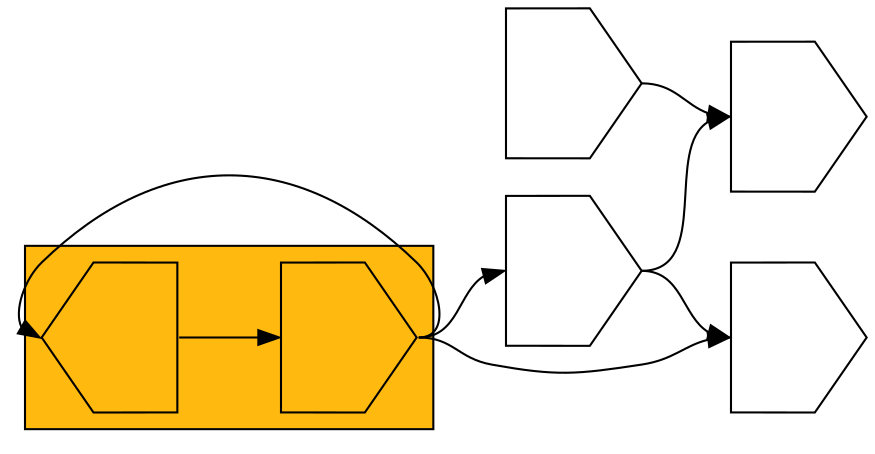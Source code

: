 digraph asm {
	rotate=90;
	edge [headport=n,tailport=s];
subgraph cluster_Y9645_21210 {
	9645 [label="",height=1,width=1,shape=house];
	21210 [label="",height=1,width=1,shape=invhouse];
	style=filled;
	fillcolor=darkgoldenrod1;
}
	164 [label="",height=1,width=1,shape=invhouse];
	7990 [label="",height=1,width=1,shape=invhouse];
	20626 [label="",height=1,width=1,shape=invhouse];
	15642 [label="",height=1,width=1,shape=invhouse];
	9645 -> 21210
	21210 -> 164
	21210 -> 7990
	21210 -> 9645
	164 -> 7990
	164 -> 20626
	15642 -> 20626
}